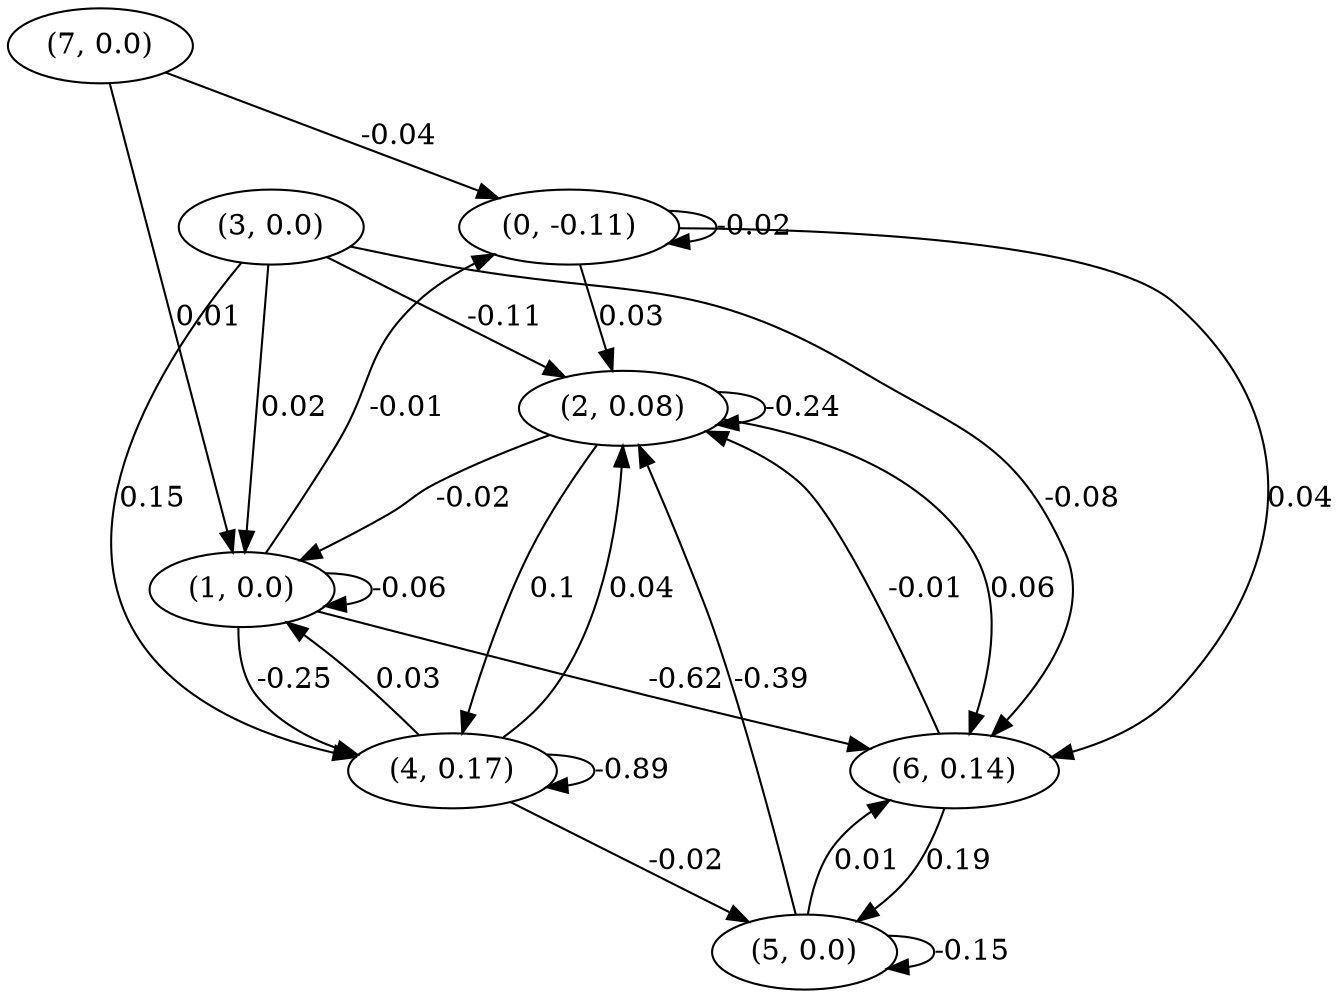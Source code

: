 digraph {
    0 [ label = "(0, -0.11)" ]
    1 [ label = "(1, 0.0)" ]
    2 [ label = "(2, 0.08)" ]
    3 [ label = "(3, 0.0)" ]
    4 [ label = "(4, 0.17)" ]
    5 [ label = "(5, 0.0)" ]
    6 [ label = "(6, 0.14)" ]
    7 [ label = "(7, 0.0)" ]
    0 -> 0 [ label = "-0.02" ]
    1 -> 1 [ label = "-0.06" ]
    2 -> 2 [ label = "-0.24" ]
    4 -> 4 [ label = "-0.89" ]
    5 -> 5 [ label = "-0.15" ]
    1 -> 0 [ label = "-0.01" ]
    7 -> 0 [ label = "-0.04" ]
    2 -> 1 [ label = "-0.02" ]
    3 -> 1 [ label = "0.02" ]
    4 -> 1 [ label = "0.03" ]
    7 -> 1 [ label = "0.01" ]
    0 -> 2 [ label = "0.03" ]
    3 -> 2 [ label = "-0.11" ]
    4 -> 2 [ label = "0.04" ]
    5 -> 2 [ label = "-0.39" ]
    6 -> 2 [ label = "-0.01" ]
    1 -> 4 [ label = "-0.25" ]
    2 -> 4 [ label = "0.1" ]
    3 -> 4 [ label = "0.15" ]
    4 -> 5 [ label = "-0.02" ]
    6 -> 5 [ label = "0.19" ]
    0 -> 6 [ label = "0.04" ]
    1 -> 6 [ label = "-0.62" ]
    2 -> 6 [ label = "0.06" ]
    3 -> 6 [ label = "-0.08" ]
    5 -> 6 [ label = "0.01" ]
}

